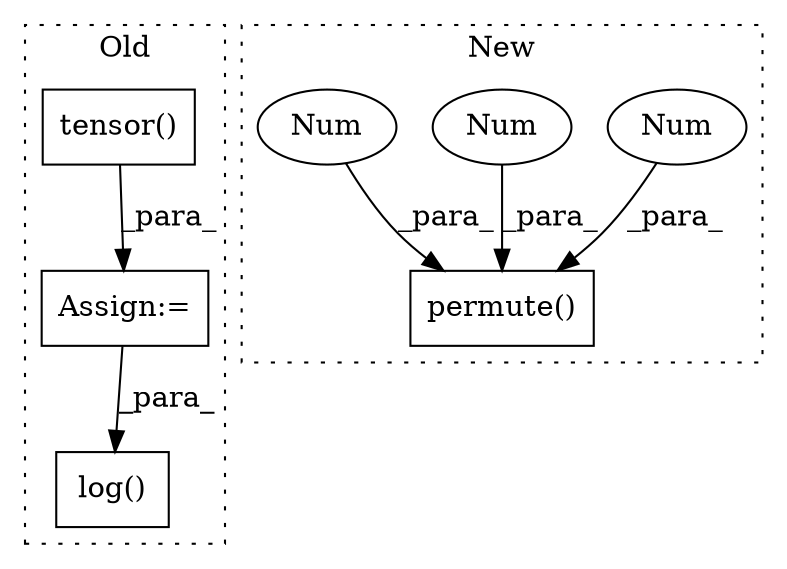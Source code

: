 digraph G {
subgraph cluster0 {
1 [label="tensor()" a="75" s="4661,4679" l="13,20" shape="box"];
6 [label="log()" a="75" s="4849,4865" l="10,1" shape="box"];
7 [label="Assign:=" a="68" s="4658" l="3" shape="box"];
label = "Old";
style="dotted";
}
subgraph cluster1 {
2 [label="permute()" a="75" s="4995,5059" l="51,1" shape="box"];
3 [label="Num" a="76" s="5058" l="1" shape="ellipse"];
4 [label="Num" a="76" s="5052" l="1" shape="ellipse"];
5 [label="Num" a="76" s="5055" l="1" shape="ellipse"];
label = "New";
style="dotted";
}
1 -> 7 [label="_para_"];
3 -> 2 [label="_para_"];
4 -> 2 [label="_para_"];
5 -> 2 [label="_para_"];
7 -> 6 [label="_para_"];
}